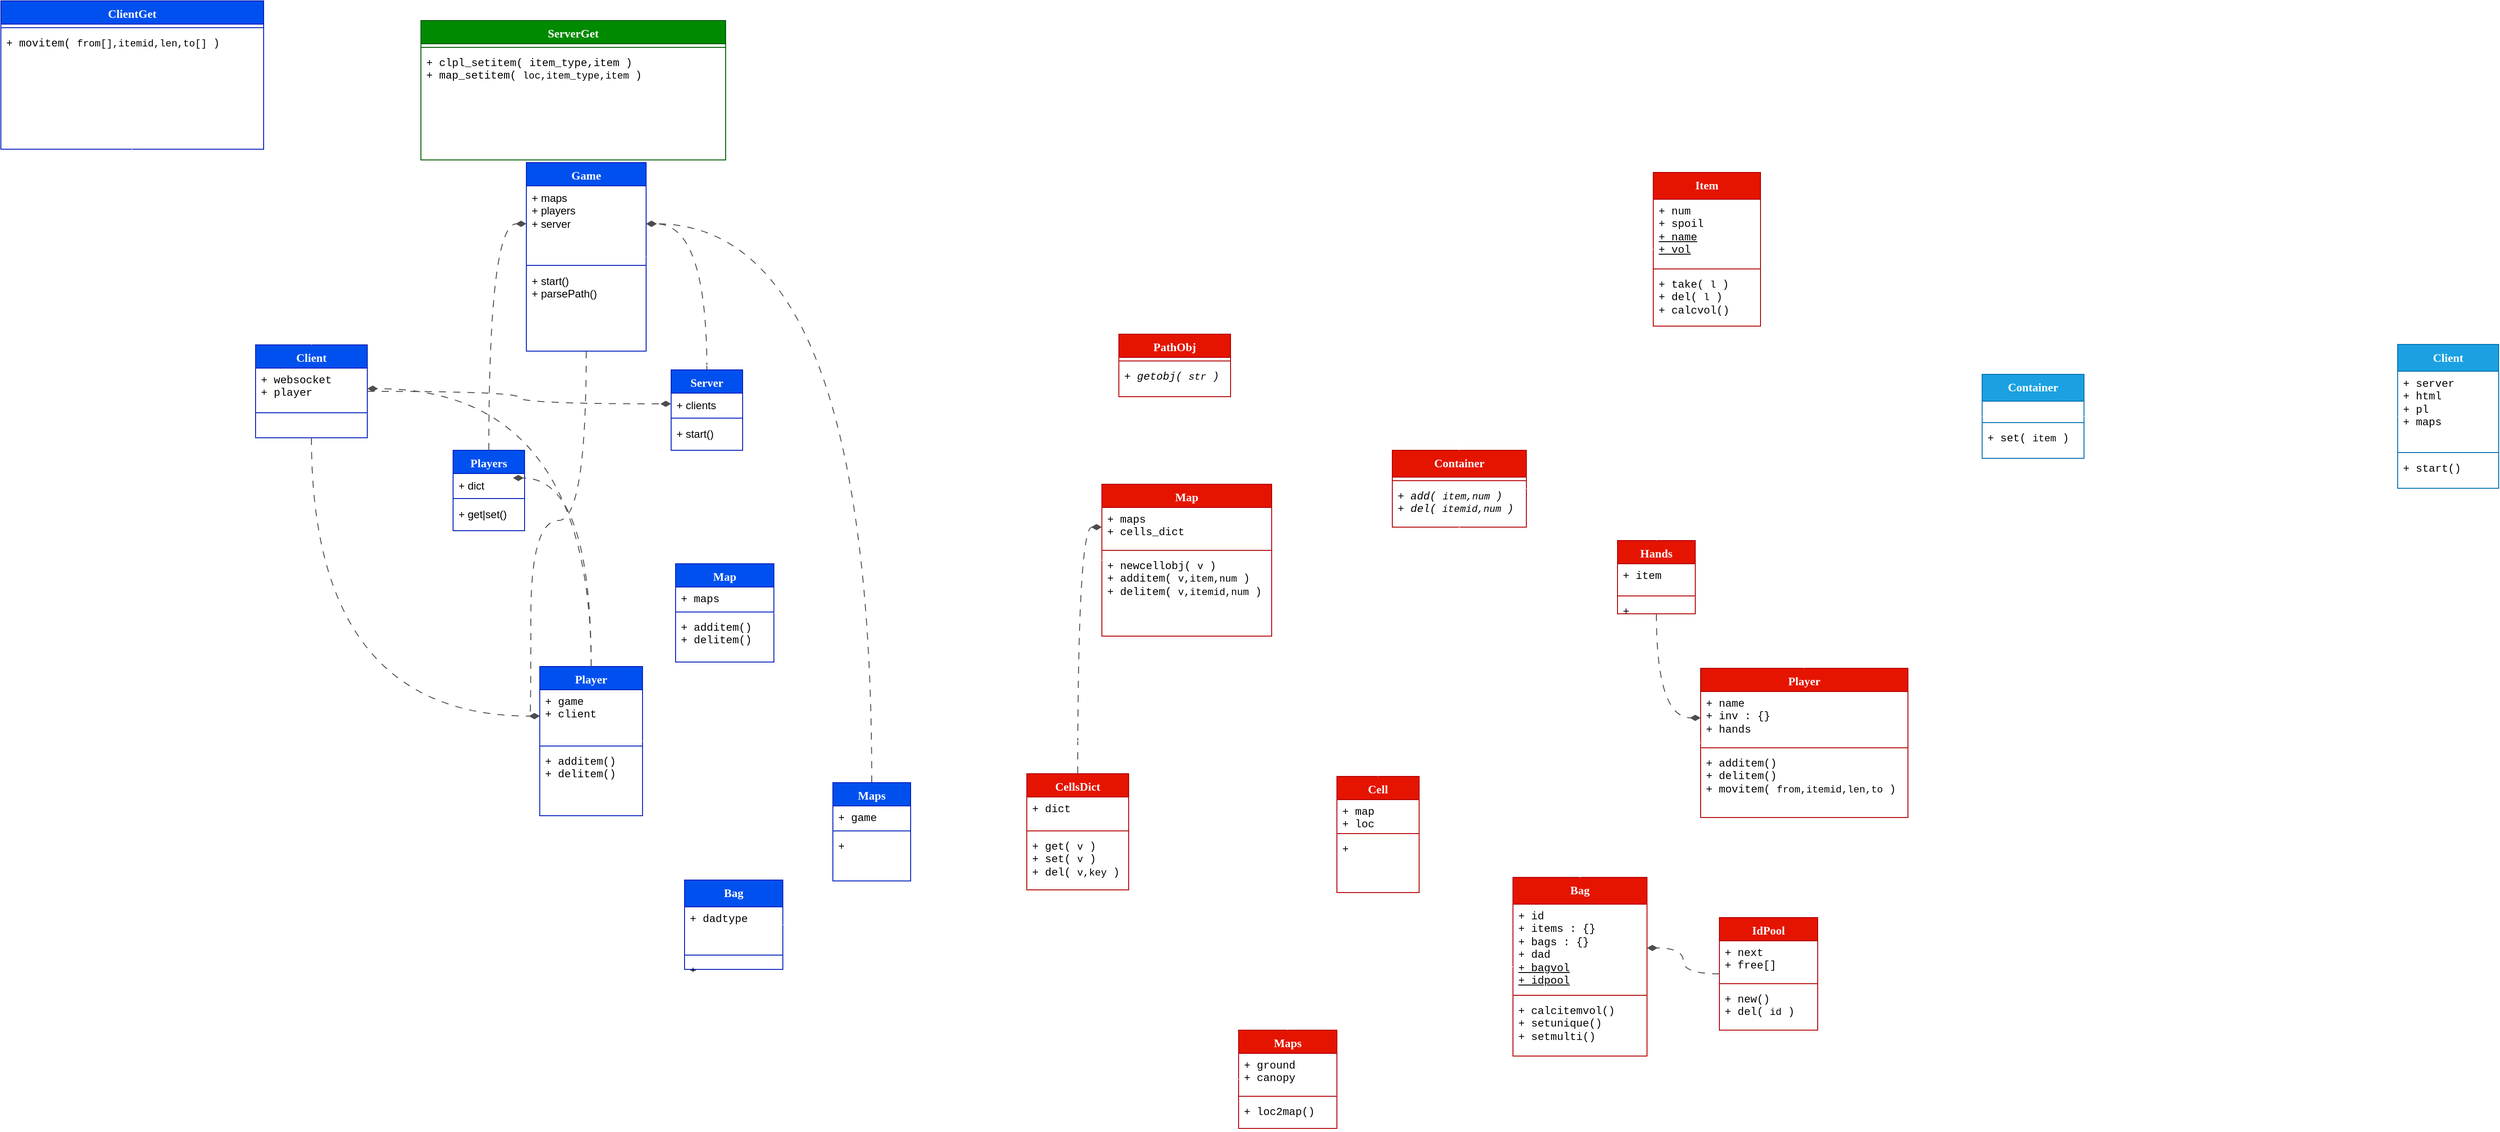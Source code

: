 <mxfile version="28.0.6">
  <diagram name="Page-1" id="JFzlPPQs8h2mTnAe326Y">
    <mxGraphModel dx="1535" dy="1241" grid="0" gridSize="10" guides="1" tooltips="1" connect="1" arrows="1" fold="1" page="0" pageScale="1" pageWidth="850" pageHeight="1100" math="0" shadow="0">
      <root>
        <mxCell id="0" />
        <mxCell id="1" parent="0" />
        <mxCell id="BJlQo-yZhnSlvFbtpAY6-1" value="Game" style="swimlane;fontStyle=1;align=center;verticalAlign=top;childLayout=stackLayout;horizontal=1;startSize=26;horizontalStack=0;resizeParent=1;resizeParentMax=0;resizeLast=0;collapsible=1;marginBottom=0;whiteSpace=wrap;html=1;fillColor=#0050ef;strokeColor=#001DBC;fontColor=#ffffff;fontFamily=Verdana;fontSize=13;" parent="1" vertex="1">
          <mxGeometry x="393" y="1" width="134" height="211" as="geometry">
            <mxRectangle x="470" y="480" width="70" height="30" as="alternateBounds" />
          </mxGeometry>
        </mxCell>
        <mxCell id="BJlQo-yZhnSlvFbtpAY6-2" value="+ maps&lt;div&gt;+ players&lt;br&gt;&lt;div&gt;+ server&lt;br&gt;&lt;div&gt;&lt;br&gt;&lt;/div&gt;&lt;/div&gt;&lt;/div&gt;" style="text;strokeColor=none;fillColor=none;align=left;verticalAlign=top;spacingLeft=4;spacingRight=4;overflow=hidden;rotatable=0;points=[[0,0.5],[1,0.5]];portConstraint=eastwest;whiteSpace=wrap;html=1;" parent="BJlQo-yZhnSlvFbtpAY6-1" vertex="1">
          <mxGeometry y="26" width="134" height="85" as="geometry" />
        </mxCell>
        <mxCell id="BJlQo-yZhnSlvFbtpAY6-3" value="" style="line;strokeWidth=1;fillColor=none;align=left;verticalAlign=middle;spacingTop=-1;spacingLeft=3;spacingRight=3;rotatable=0;labelPosition=right;points=[];portConstraint=eastwest;strokeColor=inherit;" parent="BJlQo-yZhnSlvFbtpAY6-1" vertex="1">
          <mxGeometry y="111" width="134" height="8" as="geometry" />
        </mxCell>
        <mxCell id="BJlQo-yZhnSlvFbtpAY6-4" value="+ start()&lt;div&gt;+ parsePath()&lt;/div&gt;" style="text;strokeColor=none;fillColor=none;align=left;verticalAlign=top;spacingLeft=4;spacingRight=4;overflow=hidden;rotatable=0;points=[[0,0.5],[1,0.5]];portConstraint=eastwest;whiteSpace=wrap;html=1;" parent="BJlQo-yZhnSlvFbtpAY6-1" vertex="1">
          <mxGeometry y="119" width="134" height="92" as="geometry" />
        </mxCell>
        <mxCell id="BJlQo-yZhnSlvFbtpAY6-12" value="Server" style="swimlane;fontStyle=1;align=center;verticalAlign=top;childLayout=stackLayout;horizontal=1;startSize=26;horizontalStack=0;resizeParent=1;resizeParentMax=0;resizeLast=0;collapsible=1;marginBottom=0;whiteSpace=wrap;html=1;fillColor=#0050ef;strokeColor=#001DBC;fontColor=#ffffff;fontFamily=Verdana;fontSize=13;" parent="1" vertex="1">
          <mxGeometry x="555" y="233" width="80" height="90" as="geometry">
            <mxRectangle x="470" y="480" width="70" height="30" as="alternateBounds" />
          </mxGeometry>
        </mxCell>
        <mxCell id="BJlQo-yZhnSlvFbtpAY6-13" value="+ clients" style="text;strokeColor=none;fillColor=none;align=left;verticalAlign=top;spacingLeft=4;spacingRight=4;overflow=hidden;rotatable=0;points=[[0,0.5],[1,0.5]];portConstraint=eastwest;whiteSpace=wrap;html=1;" parent="BJlQo-yZhnSlvFbtpAY6-12" vertex="1">
          <mxGeometry y="26" width="80" height="24" as="geometry" />
        </mxCell>
        <mxCell id="BJlQo-yZhnSlvFbtpAY6-14" value="" style="line;strokeWidth=1;fillColor=none;align=left;verticalAlign=middle;spacingTop=-1;spacingLeft=3;spacingRight=3;rotatable=0;labelPosition=right;points=[];portConstraint=eastwest;strokeColor=inherit;" parent="BJlQo-yZhnSlvFbtpAY6-12" vertex="1">
          <mxGeometry y="50" width="80" height="8" as="geometry" />
        </mxCell>
        <mxCell id="BJlQo-yZhnSlvFbtpAY6-15" value="+ start()" style="text;strokeColor=none;fillColor=none;align=left;verticalAlign=top;spacingLeft=4;spacingRight=4;overflow=hidden;rotatable=0;points=[[0,0.5],[1,0.5]];portConstraint=eastwest;whiteSpace=wrap;html=1;" parent="BJlQo-yZhnSlvFbtpAY6-12" vertex="1">
          <mxGeometry y="58" width="80" height="32" as="geometry" />
        </mxCell>
        <mxCell id="BJlQo-yZhnSlvFbtpAY6-17" value="Client" style="swimlane;fontStyle=1;align=center;verticalAlign=top;childLayout=stackLayout;horizontal=1;startSize=26;horizontalStack=0;resizeParent=1;resizeParentMax=0;resizeLast=0;collapsible=1;marginBottom=0;whiteSpace=wrap;html=1;fillColor=#0050ef;strokeColor=#001DBC;fontColor=#ffffff;fontFamily=Verdana;fontSize=13;" parent="1" vertex="1">
          <mxGeometry x="90" y="205" width="125" height="104" as="geometry">
            <mxRectangle x="470" y="480" width="70" height="30" as="alternateBounds" />
          </mxGeometry>
        </mxCell>
        <mxCell id="BJlQo-yZhnSlvFbtpAY6-18" value="+ websocket&lt;div&gt;+ player&lt;/div&gt;" style="text;strokeColor=none;fillColor=none;align=left;verticalAlign=top;spacingLeft=4;spacingRight=4;overflow=hidden;rotatable=0;points=[[0,0.5],[1,0.5]];portConstraint=eastwest;whiteSpace=wrap;html=1;fontFamily=Courier New;" parent="BJlQo-yZhnSlvFbtpAY6-17" vertex="1">
          <mxGeometry y="26" width="125" height="46" as="geometry" />
        </mxCell>
        <mxCell id="BJlQo-yZhnSlvFbtpAY6-19" value="" style="line;strokeWidth=1;fillColor=none;align=left;verticalAlign=middle;spacingTop=-1;spacingLeft=3;spacingRight=3;rotatable=0;labelPosition=right;points=[];portConstraint=eastwest;strokeColor=inherit;" parent="BJlQo-yZhnSlvFbtpAY6-17" vertex="1">
          <mxGeometry y="72" width="125" height="8" as="geometry" />
        </mxCell>
        <mxCell id="BJlQo-yZhnSlvFbtpAY6-20" value="&lt;br&gt;&lt;div&gt;&lt;br&gt;&lt;/div&gt;" style="text;strokeColor=none;fillColor=none;align=left;verticalAlign=top;spacingLeft=4;spacingRight=4;overflow=hidden;rotatable=0;points=[[0,0.5],[1,0.5]];portConstraint=eastwest;whiteSpace=wrap;html=1;fontFamily=Courier New;" parent="BJlQo-yZhnSlvFbtpAY6-17" vertex="1">
          <mxGeometry y="80" width="125" height="24" as="geometry" />
        </mxCell>
        <mxCell id="BJlQo-yZhnSlvFbtpAY6-22" value="" style="endArrow=diamondThin;endFill=1;endSize=9;html=1;rounded=0;flowAnimation=0;dashed=1;dashPattern=8 8;jumpStyle=none;edgeStyle=orthogonalEdgeStyle;strokeColor=#4D4D4D;curved=1;" parent="1" source="BJlQo-yZhnSlvFbtpAY6-12" target="BJlQo-yZhnSlvFbtpAY6-2" edge="1">
          <mxGeometry width="160" relative="1" as="geometry">
            <mxPoint x="440" y="520" as="sourcePoint" />
            <mxPoint x="600" y="520" as="targetPoint" />
          </mxGeometry>
        </mxCell>
        <mxCell id="BJlQo-yZhnSlvFbtpAY6-26" value="" style="endArrow=diamondThin;endFill=1;endSize=9;html=1;rounded=0;flowAnimation=0;dashed=1;dashPattern=8 8;jumpStyle=none;edgeStyle=orthogonalEdgeStyle;strokeColor=#4D4D4D;curved=1;" parent="1" source="BJlQo-yZhnSlvFbtpAY6-17" target="BJlQo-yZhnSlvFbtpAY6-13" edge="1">
          <mxGeometry width="160" relative="1" as="geometry">
            <mxPoint x="491" y="510" as="sourcePoint" />
            <mxPoint x="430" y="635" as="targetPoint" />
          </mxGeometry>
        </mxCell>
        <mxCell id="BJlQo-yZhnSlvFbtpAY6-28" value="Item" style="swimlane;fontStyle=1;align=center;verticalAlign=top;childLayout=stackLayout;horizontal=1;startSize=30;horizontalStack=0;resizeParent=1;resizeParentMax=0;resizeLast=0;collapsible=1;marginBottom=0;whiteSpace=wrap;html=1;glass=0;swimlaneFillColor=none;fillColor=#e51400;fontSize=13;fontFamily=Verdana;fontColor=#ffffff;strokeColor=#B20000;" parent="1" vertex="1">
          <mxGeometry x="1654" y="12" width="120" height="172" as="geometry">
            <mxRectangle x="1240" y="250" width="70" height="30" as="alternateBounds" />
          </mxGeometry>
        </mxCell>
        <mxCell id="BJlQo-yZhnSlvFbtpAY6-29" value="+ num&lt;div&gt;+ spoil&lt;/div&gt;&lt;div&gt;&lt;u&gt;+ name&lt;/u&gt;&lt;/div&gt;&lt;div&gt;&lt;u&gt;+ vol&lt;/u&gt;&lt;/div&gt;" style="text;strokeColor=none;fillColor=none;align=left;verticalAlign=top;spacingLeft=4;spacingRight=4;overflow=hidden;rotatable=0;points=[[0,0.5],[1,0.5]];portConstraint=eastwest;whiteSpace=wrap;html=1;fontFamily=Courier New;perimeterSpacing=0;rounded=0;" parent="BJlQo-yZhnSlvFbtpAY6-28" vertex="1">
          <mxGeometry y="30" width="120" height="74" as="geometry" />
        </mxCell>
        <mxCell id="BJlQo-yZhnSlvFbtpAY6-30" value="" style="line;strokeWidth=1;fillColor=none;align=left;verticalAlign=middle;spacingTop=-1;spacingLeft=3;spacingRight=3;rotatable=0;labelPosition=right;points=[];portConstraint=eastwest;strokeColor=inherit;" parent="BJlQo-yZhnSlvFbtpAY6-28" vertex="1">
          <mxGeometry y="104" width="120" height="8" as="geometry" />
        </mxCell>
        <mxCell id="BJlQo-yZhnSlvFbtpAY6-31" value="&lt;div&gt;+ take( &lt;font style=&quot;font-size: 11px;&quot;&gt;l&lt;/font&gt;&amp;nbsp;)&lt;span style=&quot;color: rgba(0, 0, 0, 0); font-family: monospace; font-size: 0px; text-wrap-mode: nowrap; background-color: transparent;&quot;&gt;%3CmxGraphModel%3E%3Croot%3E%3CmxCell%20id%3D%220%22%2F%3E%3CmxCell%20id%3D%221%22%20parent%3D%220%22%2F%3E%3CmxCell%20id%3D%222%22%20value%3D%22%22%20style%3D%22endArrow%3DdiamondThin%3BendFill%3D1%3BendSize%3D9%3Bhtml%3D1%3Brounded%3D0%3BflowAnimation%3D0%3Bdashed%3D1%3BdashPattern%3D8%208%3BjumpStyle%3Dnone%3BedgeStyle%3DorthogonalEdgeStyle%3BstrokeColor%3D%23A7A7A7%3Bcurved%3D1%3B%22%20edge%3D%221%22%20parent%3D%221%22%3E%3CmxGeometry%20width%3D%22160%22%20relative%3D%221%22%20as%3D%22geometry%22%3E%3CmxPoint%20x%3D%221180%22%20y%3D%22420%22%20as%3D%22sourcePoint%22%2F%3E%3CmxPoint%20x%3D%221340%22%20y%3D%22383%22%20as%3D%22targetPoint%22%2F%3E%3C%2FmxGeometry%3E%3C%2FmxCell%3E%3C%2Froot%3E%3C%2FmxGraphModel%3E&lt;/span&gt;&lt;/div&gt;&lt;div&gt;+ del(&amp;nbsp;&lt;font style=&quot;font-size: 11px;&quot;&gt;l&lt;/font&gt;&amp;nbsp;)&lt;span style=&quot;text-wrap-mode: nowrap; background-color: transparent; color: rgba(0, 0, 0, 0); font-family: monospace; font-size: 0px;&quot;&gt;%3CmxGraphModel%3E%3Croot%3E%3CmxCell%20id%3D%220%22%2F%3E%3CmxCell%20id%3D%221%22%20parent%3D%220%22%2F%3E%3CmxCell%20id%3D%222%22%20value%3D%22%22%20style%3D%22endArrow%3DdiamondThin%3BendFill%3D1%3BendSize%3D9%3Bhtml%3D1%3Brounded%3D0%3BflowAnimation%3D0%3Bdashed%3D1%3BdashPattern%3D8%208%3BjumpStyle%3Dnone%3BedgeStyle%3DorthogonalEdgeStyle%3BstrokeColor%3D%23A7A7A7%3Bcurved%3D1%3B%22%20edge%3D%221%22%20parent%3D%221%22%3E%3CmxGeometry%20width%3D%22160%22%20relative%3D%221%22%20as%3D%22geometry%22%3E%3CmxPoint%20x%3D%221180%22%20y%3D%22420%22%20as%3D%22sourcePoint%22%2F%3E%3CmxPoint%20x%3D%221340%22%20y%3D%22383%22%20as%3D%22targetPoint%22%2F%3E%3C%2FmxGeometry%3E%3C%2FmxCell%3E%3C%2Froot%3E%3C%2FmxGraphModel%3E&lt;/span&gt;&lt;span style=&quot;color: rgba(0, 0, 0, 0); font-family: monospace; font-size: 0px; text-wrap-mode: nowrap; background-color: transparent;&quot;&gt;&lt;/span&gt;&lt;/div&gt;+ calcvol()" style="text;strokeColor=none;fillColor=none;align=left;verticalAlign=top;spacingLeft=4;spacingRight=4;overflow=hidden;rotatable=0;points=[[0,0.5],[1,0.5]];portConstraint=eastwest;whiteSpace=wrap;html=1;fontFamily=Courier New;fontSize=12;" parent="BJlQo-yZhnSlvFbtpAY6-28" vertex="1">
          <mxGeometry y="112" width="120" height="60" as="geometry" />
        </mxCell>
        <mxCell id="BJlQo-yZhnSlvFbtpAY6-32" value="Bag" style="swimlane;fontStyle=1;align=center;verticalAlign=top;childLayout=stackLayout;horizontal=1;startSize=30;horizontalStack=0;resizeParent=1;resizeParentMax=0;resizeLast=0;collapsible=1;marginBottom=0;whiteSpace=wrap;html=1;glass=0;swimlaneFillColor=none;fillColor=#e51400;fontSize=13;fontFamily=Verdana;fontColor=#ffffff;strokeColor=#B20000;" parent="1" vertex="1">
          <mxGeometry x="1497" y="801" width="150" height="200" as="geometry">
            <mxRectangle x="1320" y="475" width="70" height="30" as="alternateBounds" />
          </mxGeometry>
        </mxCell>
        <mxCell id="BJlQo-yZhnSlvFbtpAY6-33" value="&lt;div&gt;+ id&lt;/div&gt;+ items : {}&lt;br&gt;&lt;span style=&quot;background-color: transparent; color: light-dark(rgb(0, 0, 0), rgb(255, 255, 255));&quot;&gt;+ bag&lt;/span&gt;&lt;span style=&quot;background-color: transparent; color: light-dark(rgb(0, 0, 0), rgb(255, 255, 255));&quot;&gt;s : {}&lt;/span&gt;&lt;div&gt;&lt;div&gt;+ dad&lt;br&gt;&lt;div&gt;&lt;u style=&quot;color: light-dark(rgb(0, 0, 0), rgb(255, 255, 255)); background-color: transparent;&quot;&gt;+ bagvol&lt;/u&gt;&lt;/div&gt;&lt;/div&gt;&lt;/div&gt;&lt;div&gt;&lt;u style=&quot;color: light-dark(rgb(0, 0, 0), rgb(255, 255, 255)); background-color: transparent;&quot;&gt;+ idpool&lt;/u&gt;&lt;u style=&quot;color: light-dark(rgb(0, 0, 0), rgb(255, 255, 255)); background-color: transparent;&quot;&gt;&lt;/u&gt;&lt;/div&gt;" style="text;strokeColor=none;fillColor=none;align=left;verticalAlign=top;spacingLeft=4;spacingRight=4;overflow=hidden;rotatable=0;points=[[0,0.5],[1,0.5]];portConstraint=eastwest;whiteSpace=wrap;html=1;fontFamily=Courier New;fontSize=12;fontColor=default;" parent="BJlQo-yZhnSlvFbtpAY6-32" vertex="1">
          <mxGeometry y="30" width="150" height="98" as="geometry" />
        </mxCell>
        <mxCell id="BJlQo-yZhnSlvFbtpAY6-34" value="" style="line;strokeWidth=1;fillColor=none;align=left;verticalAlign=middle;spacingTop=-1;spacingLeft=3;spacingRight=3;rotatable=0;labelPosition=right;points=[];portConstraint=eastwest;strokeColor=inherit;" parent="BJlQo-yZhnSlvFbtpAY6-32" vertex="1">
          <mxGeometry y="128" width="150" height="8" as="geometry" />
        </mxCell>
        <mxCell id="BJlQo-yZhnSlvFbtpAY6-35" value="&lt;div&gt;&lt;span style=&quot;background-color: transparent; color: light-dark(rgb(0, 0, 0), rgb(255, 255, 255));&quot;&gt;+ calcitemvol()&lt;/span&gt;&lt;/div&gt;&lt;div&gt;&lt;span style=&quot;background-color: transparent; color: light-dark(rgb(0, 0, 0), rgb(255, 255, 255));&quot;&gt;+ setunique()&lt;/span&gt;&lt;/div&gt;&lt;div&gt;&lt;span style=&quot;background-color: transparent; color: light-dark(rgb(0, 0, 0), rgb(255, 255, 255));&quot;&gt;+ setmulti()&lt;/span&gt;&lt;/div&gt;" style="text;strokeColor=none;fillColor=none;align=left;verticalAlign=top;spacingLeft=4;spacingRight=4;overflow=hidden;rotatable=0;points=[[0,0.5],[1,0.5]];portConstraint=eastwest;whiteSpace=wrap;html=1;fontFamily=Courier New;fontSize=12;fontColor=default;" parent="BJlQo-yZhnSlvFbtpAY6-32" vertex="1">
          <mxGeometry y="136" width="150" height="64" as="geometry" />
        </mxCell>
        <mxCell id="BJlQo-yZhnSlvFbtpAY6-36" value="" style="endArrow=blockThin;endFill=1;endSize=7;html=1;rounded=0;flowAnimation=0;jumpStyle=none;edgeStyle=orthogonalEdgeStyle;strokeColor=#FFFFFF;" parent="1" source="BJlQo-yZhnSlvFbtpAY6-28" target="BJlQo-yZhnSlvFbtpAY6-32" edge="1">
          <mxGeometry width="160" relative="1" as="geometry">
            <mxPoint x="970" y="487" as="sourcePoint" />
            <mxPoint x="750" y="400" as="targetPoint" />
          </mxGeometry>
        </mxCell>
        <mxCell id="RLroVxQe5oXdwYLRk4Si-1" value="Container" style="swimlane;fontStyle=1;align=center;verticalAlign=top;childLayout=stackLayout;horizontal=1;startSize=30;horizontalStack=0;resizeParent=1;resizeParentMax=0;resizeLast=0;collapsible=1;marginBottom=0;whiteSpace=wrap;html=1;glass=0;swimlaneFillColor=none;fillColor=#e51400;fontSize=13;fontFamily=Verdana;fontColor=#ffffff;strokeColor=#B20000;" parent="1" vertex="1">
          <mxGeometry x="1362" y="323" width="150" height="86" as="geometry">
            <mxRectangle x="1320" y="475" width="70" height="30" as="alternateBounds" />
          </mxGeometry>
        </mxCell>
        <mxCell id="RLroVxQe5oXdwYLRk4Si-3" value="" style="line;strokeWidth=1;fillColor=none;align=left;verticalAlign=middle;spacingTop=-1;spacingLeft=3;spacingRight=3;rotatable=0;labelPosition=right;points=[];portConstraint=eastwest;strokeColor=inherit;" parent="RLroVxQe5oXdwYLRk4Si-1" vertex="1">
          <mxGeometry y="30" width="150" height="8" as="geometry" />
        </mxCell>
        <mxCell id="RLroVxQe5oXdwYLRk4Si-4" value="&lt;div&gt;&lt;i style=&quot;background-color: transparent; color: light-dark(rgb(0, 0, 0), rgb(255, 255, 255));&quot;&gt;+ add(&amp;nbsp;&lt;font style=&quot;font-size: 11px;&quot;&gt;item,num&amp;nbsp;&lt;/font&gt;)&lt;/i&gt;&lt;/div&gt;&lt;div&gt;&lt;div&gt;&lt;i&gt;+ del(&lt;font style=&quot;font-size: 11px;&quot;&gt;&amp;nbsp;itemid,num&amp;nbsp;&lt;/font&gt;)&lt;/i&gt;&lt;/div&gt;&lt;/div&gt;" style="text;strokeColor=none;fillColor=none;align=left;verticalAlign=top;spacingLeft=4;spacingRight=4;overflow=hidden;rotatable=0;points=[[0,0.5],[1,0.5]];portConstraint=eastwest;whiteSpace=wrap;html=1;fontFamily=Courier New;fontSize=12;fontColor=default;" parent="RLroVxQe5oXdwYLRk4Si-1" vertex="1">
          <mxGeometry y="38" width="150" height="48" as="geometry" />
        </mxCell>
        <mxCell id="RLroVxQe5oXdwYLRk4Si-6" value="" style="endArrow=blockThin;endFill=1;endSize=7;html=1;rounded=0;flowAnimation=0;jumpStyle=none;edgeStyle=orthogonalEdgeStyle;strokeColor=#FFFFFF;" parent="1" source="RLroVxQe5oXdwYLRk4Si-1" target="BJlQo-yZhnSlvFbtpAY6-32" edge="1">
          <mxGeometry width="160" relative="1" as="geometry">
            <mxPoint x="1580" y="280" as="sourcePoint" />
            <mxPoint x="1050" y="280" as="targetPoint" />
          </mxGeometry>
        </mxCell>
        <mxCell id="RLroVxQe5oXdwYLRk4Si-11" value="" style="endArrow=diamondThin;endFill=1;endSize=9;html=1;rounded=0;flowAnimation=0;dashed=1;dashPattern=8 8;jumpStyle=none;edgeStyle=orthogonalEdgeStyle;strokeColor=#4D4D4D;curved=1;" parent="1" source="H8-83-NS61ash9aOrWfs-14" target="BJlQo-yZhnSlvFbtpAY6-2" edge="1">
          <mxGeometry width="160" relative="1" as="geometry">
            <mxPoint x="480" y="475" as="sourcePoint" />
            <mxPoint x="565" y="350" as="targetPoint" />
          </mxGeometry>
        </mxCell>
        <mxCell id="RLroVxQe5oXdwYLRk4Si-12" value="&lt;font style=&quot;font-size: 13px;&quot; face=&quot;Verdana&quot;&gt;Maps&lt;/font&gt;" style="swimlane;fontStyle=1;align=center;verticalAlign=top;childLayout=stackLayout;horizontal=1;startSize=26;horizontalStack=0;resizeParent=1;resizeParentMax=0;resizeLast=0;collapsible=1;marginBottom=0;whiteSpace=wrap;html=1;fillColor=#e51400;fontColor=#ffffff;strokeColor=#B20000;" parent="1" vertex="1">
          <mxGeometry x="1190" y="972" width="110" height="110" as="geometry">
            <mxRectangle x="470" y="480" width="70" height="30" as="alternateBounds" />
          </mxGeometry>
        </mxCell>
        <mxCell id="RLroVxQe5oXdwYLRk4Si-13" value="&lt;div&gt;&lt;div&gt;+ ground&lt;/div&gt;&lt;/div&gt;&lt;div&gt;+ canopy&lt;/div&gt;" style="text;strokeColor=none;fillColor=none;align=left;verticalAlign=top;spacingLeft=4;spacingRight=4;overflow=hidden;rotatable=0;points=[[0,0.5],[1,0.5]];portConstraint=eastwest;whiteSpace=wrap;html=1;fontFamily=Courier New;" parent="RLroVxQe5oXdwYLRk4Si-12" vertex="1">
          <mxGeometry y="26" width="110" height="44" as="geometry" />
        </mxCell>
        <mxCell id="RLroVxQe5oXdwYLRk4Si-14" value="" style="line;strokeWidth=1;fillColor=none;align=left;verticalAlign=middle;spacingTop=-1;spacingLeft=3;spacingRight=3;rotatable=0;labelPosition=right;points=[];portConstraint=eastwest;strokeColor=inherit;" parent="RLroVxQe5oXdwYLRk4Si-12" vertex="1">
          <mxGeometry y="70" width="110" height="8" as="geometry" />
        </mxCell>
        <mxCell id="RLroVxQe5oXdwYLRk4Si-15" value="+ loc2map()" style="text;strokeColor=none;fillColor=none;align=left;verticalAlign=top;spacingLeft=4;spacingRight=4;overflow=hidden;rotatable=0;points=[[0,0.5],[1,0.5]];portConstraint=eastwest;whiteSpace=wrap;html=1;fontFamily=Courier New;" parent="RLroVxQe5oXdwYLRk4Si-12" vertex="1">
          <mxGeometry y="78" width="110" height="32" as="geometry" />
        </mxCell>
        <mxCell id="RLroVxQe5oXdwYLRk4Si-16" value="" style="endArrow=blockThin;endFill=1;endSize=7;html=1;rounded=0;flowAnimation=0;jumpStyle=none;edgeStyle=orthogonalEdgeStyle;strokeColor=#FFFFFF;" parent="1" source="RLroVxQe5oXdwYLRk4Si-12" target="H8-83-NS61ash9aOrWfs-14" edge="1">
          <mxGeometry width="160" relative="1" as="geometry">
            <mxPoint x="940" y="45" as="sourcePoint" />
            <mxPoint x="410" y="40" as="targetPoint" />
          </mxGeometry>
        </mxCell>
        <mxCell id="RLroVxQe5oXdwYLRk4Si-17" value="Map" style="swimlane;fontStyle=1;align=center;verticalAlign=top;childLayout=stackLayout;horizontal=1;startSize=26;horizontalStack=0;resizeParent=1;resizeParentMax=0;resizeLast=0;collapsible=1;marginBottom=0;whiteSpace=wrap;html=1;fontFamily=Verdana;fontSize=13;fillColor=#e51400;strokeColor=#B20000;fontColor=#ffffff;" parent="1" vertex="1">
          <mxGeometry x="1037" y="361" width="190" height="170" as="geometry">
            <mxRectangle x="470" y="480" width="70" height="30" as="alternateBounds" />
          </mxGeometry>
        </mxCell>
        <mxCell id="RLroVxQe5oXdwYLRk4Si-18" value="&lt;div&gt;&lt;div&gt;+ maps&lt;/div&gt;&lt;div&gt;+ cells_dict&lt;/div&gt;&lt;/div&gt;" style="text;strokeColor=none;fillColor=none;align=left;verticalAlign=top;spacingLeft=4;spacingRight=4;overflow=hidden;rotatable=0;points=[[0,0.5],[1,0.5]];portConstraint=eastwest;whiteSpace=wrap;html=1;fontFamily=Courier New;" parent="RLroVxQe5oXdwYLRk4Si-17" vertex="1">
          <mxGeometry y="26" width="190" height="44" as="geometry" />
        </mxCell>
        <mxCell id="RLroVxQe5oXdwYLRk4Si-19" value="" style="line;strokeWidth=1;fillColor=none;align=left;verticalAlign=middle;spacingTop=-1;spacingLeft=3;spacingRight=3;rotatable=0;labelPosition=right;points=[];portConstraint=eastwest;strokeColor=inherit;" parent="RLroVxQe5oXdwYLRk4Si-17" vertex="1">
          <mxGeometry y="70" width="190" height="8" as="geometry" />
        </mxCell>
        <mxCell id="RLroVxQe5oXdwYLRk4Si-20" value="+ newcellobj( &lt;font style=&quot;font-size: 11px;&quot;&gt;v&lt;/font&gt; )&lt;div&gt;+ additem( &lt;font style=&quot;font-size: 11px;&quot;&gt;v,item,num&lt;/font&gt; )&lt;/div&gt;&lt;div&gt;+ del&lt;span style=&quot;background-color: transparent; color: light-dark(rgb(0, 0, 0), rgb(255, 255, 255));&quot;&gt;item(&amp;nbsp;&lt;/span&gt;&lt;font style=&quot;background-color: transparent; color: light-dark(rgb(0, 0, 0), rgb(255, 255, 255)); font-size: 11px;&quot;&gt;v,itemid,num&lt;/font&gt;&lt;span style=&quot;background-color: transparent; color: light-dark(rgb(0, 0, 0), rgb(255, 255, 255));&quot;&gt;&amp;nbsp;&lt;/span&gt;&lt;span style=&quot;background-color: transparent; color: light-dark(rgb(0, 0, 0), rgb(255, 255, 255));&quot;&gt;)&lt;/span&gt;&lt;/div&gt;&lt;div&gt;&lt;br&gt;&lt;/div&gt;" style="text;strokeColor=none;fillColor=none;align=left;verticalAlign=top;spacingLeft=4;spacingRight=4;overflow=hidden;rotatable=0;points=[[0,0.5],[1,0.5]];portConstraint=eastwest;whiteSpace=wrap;html=1;fontFamily=Courier New;" parent="RLroVxQe5oXdwYLRk4Si-17" vertex="1">
          <mxGeometry y="78" width="190" height="92" as="geometry" />
        </mxCell>
        <mxCell id="RLroVxQe5oXdwYLRk4Si-22" value="Map" style="swimlane;fontStyle=1;align=center;verticalAlign=top;childLayout=stackLayout;horizontal=1;startSize=26;horizontalStack=0;resizeParent=1;resizeParentMax=0;resizeLast=0;collapsible=1;marginBottom=0;whiteSpace=wrap;html=1;fontFamily=Verdana;fontSize=13;fillColor=#0050ef;strokeColor=#001DBC;fontColor=#ffffff;" parent="1" vertex="1">
          <mxGeometry x="560" y="450" width="110" height="110" as="geometry">
            <mxRectangle x="470" y="480" width="70" height="30" as="alternateBounds" />
          </mxGeometry>
        </mxCell>
        <mxCell id="RLroVxQe5oXdwYLRk4Si-23" value="&lt;div&gt;&lt;div&gt;+ maps&amp;nbsp;&lt;/div&gt;&lt;/div&gt;" style="text;strokeColor=none;fillColor=none;align=left;verticalAlign=top;spacingLeft=4;spacingRight=4;overflow=hidden;rotatable=0;points=[[0,0.5],[1,0.5]];portConstraint=eastwest;whiteSpace=wrap;html=1;fontFamily=Courier New;" parent="RLroVxQe5oXdwYLRk4Si-22" vertex="1">
          <mxGeometry y="26" width="110" height="24" as="geometry" />
        </mxCell>
        <mxCell id="RLroVxQe5oXdwYLRk4Si-24" value="" style="line;strokeWidth=1;fillColor=none;align=left;verticalAlign=middle;spacingTop=-1;spacingLeft=3;spacingRight=3;rotatable=0;labelPosition=right;points=[];portConstraint=eastwest;strokeColor=inherit;" parent="RLroVxQe5oXdwYLRk4Si-22" vertex="1">
          <mxGeometry y="50" width="110" height="8" as="geometry" />
        </mxCell>
        <mxCell id="RLroVxQe5oXdwYLRk4Si-25" value="&lt;div&gt;+ additem()&lt;/div&gt;&lt;div&gt;+ del&lt;span style=&quot;background-color: transparent; color: light-dark(rgb(0, 0, 0), rgb(255, 255, 255));&quot;&gt;item(&lt;/span&gt;&lt;span style=&quot;background-color: transparent; color: light-dark(rgb(0, 0, 0), rgb(255, 255, 255));&quot;&gt;)&lt;/span&gt;&lt;/div&gt;&lt;div&gt;&lt;br&gt;&lt;/div&gt;" style="text;strokeColor=none;fillColor=none;align=left;verticalAlign=top;spacingLeft=4;spacingRight=4;overflow=hidden;rotatable=0;points=[[0,0.5],[1,0.5]];portConstraint=eastwest;whiteSpace=wrap;html=1;fontFamily=Courier New;" parent="RLroVxQe5oXdwYLRk4Si-22" vertex="1">
          <mxGeometry y="58" width="110" height="52" as="geometry" />
        </mxCell>
        <mxCell id="RLroVxQe5oXdwYLRk4Si-26" value="" style="endArrow=blockThin;endFill=1;endSize=7;html=1;rounded=0;flowAnimation=0;jumpStyle=none;edgeStyle=orthogonalEdgeStyle;strokeColor=#FFFFFF;" parent="1" source="RLroVxQe5oXdwYLRk4Si-17" target="RLroVxQe5oXdwYLRk4Si-22" edge="1">
          <mxGeometry width="160" relative="1" as="geometry">
            <mxPoint x="1250" y="450" as="sourcePoint" />
            <mxPoint x="1050" y="450" as="targetPoint" />
          </mxGeometry>
        </mxCell>
        <mxCell id="RLroVxQe5oXdwYLRk4Si-29" value="Bag" style="swimlane;fontStyle=1;align=center;verticalAlign=top;childLayout=stackLayout;horizontal=1;startSize=30;horizontalStack=0;resizeParent=1;resizeParentMax=0;resizeLast=0;collapsible=1;marginBottom=0;whiteSpace=wrap;html=1;glass=0;swimlaneFillColor=none;fillColor=#0050ef;fontSize=13;fontFamily=Verdana;strokeColor=#001DBC;fontColor=#ffffff;" parent="1" vertex="1">
          <mxGeometry x="570" y="804" width="110" height="100" as="geometry">
            <mxRectangle x="1320" y="475" width="70" height="30" as="alternateBounds" />
          </mxGeometry>
        </mxCell>
        <mxCell id="RLroVxQe5oXdwYLRk4Si-30" value="&lt;div&gt;+ dadtype&lt;/div&gt;" style="text;strokeColor=none;fillColor=none;align=left;verticalAlign=top;spacingLeft=4;spacingRight=4;overflow=hidden;rotatable=0;points=[[0,0.5],[1,0.5]];portConstraint=eastwest;whiteSpace=wrap;html=1;fontFamily=Courier New;fontSize=12;fontColor=default;" parent="RLroVxQe5oXdwYLRk4Si-29" vertex="1">
          <mxGeometry y="30" width="110" height="50" as="geometry" />
        </mxCell>
        <mxCell id="RLroVxQe5oXdwYLRk4Si-31" value="" style="line;strokeWidth=1;fillColor=none;align=left;verticalAlign=middle;spacingTop=-1;spacingLeft=3;spacingRight=3;rotatable=0;labelPosition=right;points=[];portConstraint=eastwest;strokeColor=inherit;" parent="RLroVxQe5oXdwYLRk4Si-29" vertex="1">
          <mxGeometry y="80" width="110" height="8" as="geometry" />
        </mxCell>
        <mxCell id="RLroVxQe5oXdwYLRk4Si-32" value="&lt;div&gt;&lt;span style=&quot;background-color: transparent; color: light-dark(rgb(0, 0, 0), rgb(255, 255, 255));&quot;&gt;+&amp;nbsp;&lt;/span&gt;&lt;/div&gt;" style="text;strokeColor=none;fillColor=none;align=left;verticalAlign=top;spacingLeft=4;spacingRight=4;overflow=hidden;rotatable=0;points=[[0,0.5],[1,0.5]];portConstraint=eastwest;whiteSpace=wrap;html=1;fontFamily=Courier New;fontSize=12;fontColor=default;" parent="RLroVxQe5oXdwYLRk4Si-29" vertex="1">
          <mxGeometry y="88" width="110" height="12" as="geometry" />
        </mxCell>
        <mxCell id="RLroVxQe5oXdwYLRk4Si-33" value="" style="endArrow=blockThin;endFill=1;endSize=7;html=1;rounded=0;flowAnimation=0;jumpStyle=none;edgeStyle=orthogonalEdgeStyle;strokeColor=#FFFFFF;" parent="1" source="BJlQo-yZhnSlvFbtpAY6-32" target="RLroVxQe5oXdwYLRk4Si-29" edge="1">
          <mxGeometry width="160" relative="1" as="geometry">
            <mxPoint x="1420" y="340" as="sourcePoint" />
            <mxPoint x="1595" y="595" as="targetPoint" />
          </mxGeometry>
        </mxCell>
        <mxCell id="RLroVxQe5oXdwYLRk4Si-40" value="CellsDict" style="swimlane;fontStyle=1;align=center;verticalAlign=top;childLayout=stackLayout;horizontal=1;startSize=26;horizontalStack=0;resizeParent=1;resizeParentMax=0;resizeLast=0;collapsible=1;marginBottom=0;whiteSpace=wrap;html=1;fontFamily=Verdana;fontSize=13;fillColor=#e51400;strokeColor=#B20000;fontColor=#ffffff;" parent="1" vertex="1">
          <mxGeometry x="953" y="685" width="114" height="130" as="geometry">
            <mxRectangle x="470" y="480" width="70" height="30" as="alternateBounds" />
          </mxGeometry>
        </mxCell>
        <mxCell id="RLroVxQe5oXdwYLRk4Si-41" value="&lt;div&gt;&lt;div&gt;+ dict&lt;/div&gt;&lt;/div&gt;" style="text;strokeColor=none;fillColor=none;align=left;verticalAlign=top;spacingLeft=4;spacingRight=4;overflow=hidden;rotatable=0;points=[[0,0.5],[1,0.5]];portConstraint=eastwest;whiteSpace=wrap;html=1;fontFamily=Courier New;" parent="RLroVxQe5oXdwYLRk4Si-40" vertex="1">
          <mxGeometry y="26" width="114" height="34" as="geometry" />
        </mxCell>
        <mxCell id="RLroVxQe5oXdwYLRk4Si-42" value="" style="line;strokeWidth=1;fillColor=none;align=left;verticalAlign=middle;spacingTop=-1;spacingLeft=3;spacingRight=3;rotatable=0;labelPosition=right;points=[];portConstraint=eastwest;strokeColor=inherit;" parent="RLroVxQe5oXdwYLRk4Si-40" vertex="1">
          <mxGeometry y="60" width="114" height="8" as="geometry" />
        </mxCell>
        <mxCell id="RLroVxQe5oXdwYLRk4Si-43" value="+ get( &lt;font style=&quot;font-size: 11px;&quot;&gt;v&lt;/font&gt; )&lt;div&gt;+ set( &lt;font style=&quot;font-size: 11px;&quot;&gt;v&lt;/font&gt;&amp;nbsp;)&lt;/div&gt;&lt;div&gt;+ del&lt;span style=&quot;background-color: transparent; color: light-dark(rgb(0, 0, 0), rgb(255, 255, 255));&quot;&gt;(&amp;nbsp;&lt;/span&gt;&lt;font style=&quot;background-color: transparent; color: light-dark(rgb(0, 0, 0), rgb(255, 255, 255)); font-size: 11px;&quot;&gt;v,key&lt;/font&gt;&lt;span style=&quot;background-color: transparent; color: light-dark(rgb(0, 0, 0), rgb(255, 255, 255));&quot;&gt;&amp;nbsp;&lt;/span&gt;&lt;span style=&quot;background-color: transparent; color: light-dark(rgb(0, 0, 0), rgb(255, 255, 255));&quot;&gt;)&lt;/span&gt;&lt;/div&gt;&lt;div&gt;&lt;br&gt;&lt;/div&gt;" style="text;strokeColor=none;fillColor=none;align=left;verticalAlign=top;spacingLeft=4;spacingRight=4;overflow=hidden;rotatable=0;points=[[0,0.5],[1,0.5]];portConstraint=eastwest;whiteSpace=wrap;html=1;fontFamily=Courier New;" parent="RLroVxQe5oXdwYLRk4Si-40" vertex="1">
          <mxGeometry y="68" width="114" height="62" as="geometry" />
        </mxCell>
        <mxCell id="RLroVxQe5oXdwYLRk4Si-44" value="" style="endArrow=diamondThin;endFill=1;endSize=9;html=1;rounded=0;flowAnimation=0;dashed=1;dashPattern=8 8;jumpStyle=none;edgeStyle=orthogonalEdgeStyle;strokeColor=#4D4D4D;curved=1;" parent="1" source="RLroVxQe5oXdwYLRk4Si-40" target="RLroVxQe5oXdwYLRk4Si-18" edge="1">
          <mxGeometry width="160" relative="1" as="geometry">
            <mxPoint x="1200" y="427" as="sourcePoint" />
            <mxPoint x="1360" y="390" as="targetPoint" />
          </mxGeometry>
        </mxCell>
        <mxCell id="RLroVxQe5oXdwYLRk4Si-45" value="IdPool" style="swimlane;fontStyle=1;align=center;verticalAlign=top;childLayout=stackLayout;horizontal=1;startSize=26;horizontalStack=0;resizeParent=1;resizeParentMax=0;resizeLast=0;collapsible=1;marginBottom=0;whiteSpace=wrap;html=1;fontFamily=Verdana;fontSize=13;fillColor=#e51400;fontColor=#ffffff;strokeColor=#B20000;" parent="1" vertex="1">
          <mxGeometry x="1728" y="846" width="110" height="126" as="geometry">
            <mxRectangle x="470" y="480" width="70" height="30" as="alternateBounds" />
          </mxGeometry>
        </mxCell>
        <mxCell id="RLroVxQe5oXdwYLRk4Si-46" value="&lt;div&gt;&lt;div&gt;+ next&lt;/div&gt;&lt;/div&gt;&lt;div&gt;+ free[]&lt;/div&gt;" style="text;strokeColor=none;fillColor=none;align=left;verticalAlign=top;spacingLeft=4;spacingRight=4;overflow=hidden;rotatable=0;points=[[0,0.5],[1,0.5]];portConstraint=eastwest;whiteSpace=wrap;html=1;fontFamily=Courier New;" parent="RLroVxQe5oXdwYLRk4Si-45" vertex="1">
          <mxGeometry y="26" width="110" height="44" as="geometry" />
        </mxCell>
        <mxCell id="RLroVxQe5oXdwYLRk4Si-47" value="" style="line;strokeWidth=1;fillColor=none;align=left;verticalAlign=middle;spacingTop=-1;spacingLeft=3;spacingRight=3;rotatable=0;labelPosition=right;points=[];portConstraint=eastwest;strokeColor=inherit;" parent="RLroVxQe5oXdwYLRk4Si-45" vertex="1">
          <mxGeometry y="70" width="110" height="8" as="geometry" />
        </mxCell>
        <mxCell id="RLroVxQe5oXdwYLRk4Si-48" value="&lt;div&gt;+ new()&lt;/div&gt;&lt;div&gt;+ del( &lt;font style=&quot;font-size: 11px;&quot;&gt;id&lt;/font&gt; )&lt;/div&gt;" style="text;strokeColor=none;fillColor=none;align=left;verticalAlign=top;spacingLeft=4;spacingRight=4;overflow=hidden;rotatable=0;points=[[0,0.5],[1,0.5]];portConstraint=eastwest;whiteSpace=wrap;html=1;fontFamily=Courier New;" parent="RLroVxQe5oXdwYLRk4Si-45" vertex="1">
          <mxGeometry y="78" width="110" height="48" as="geometry" />
        </mxCell>
        <mxCell id="RLroVxQe5oXdwYLRk4Si-49" value="" style="endArrow=diamondThin;endFill=1;endSize=9;html=1;rounded=0;flowAnimation=0;dashed=1;dashPattern=8 8;jumpStyle=none;edgeStyle=orthogonalEdgeStyle;strokeColor=#4D4D4D;curved=1;" parent="1" source="RLroVxQe5oXdwYLRk4Si-45" target="BJlQo-yZhnSlvFbtpAY6-33" edge="1">
          <mxGeometry width="160" relative="1" as="geometry">
            <mxPoint x="1294" y="479" as="sourcePoint" />
            <mxPoint x="1454" y="442" as="targetPoint" />
          </mxGeometry>
        </mxCell>
        <mxCell id="_3leYTcYhz0m4c5vRGdX-1" value="Player" style="swimlane;fontStyle=1;align=center;verticalAlign=top;childLayout=stackLayout;horizontal=1;startSize=26;horizontalStack=0;resizeParent=1;resizeParentMax=0;resizeLast=0;collapsible=1;marginBottom=0;whiteSpace=wrap;html=1;fontFamily=Verdana;fontSize=13;fillColor=#e51400;strokeColor=#B20000;fontColor=#ffffff;" parent="1" vertex="1">
          <mxGeometry x="1707" y="567" width="232" height="167" as="geometry">
            <mxRectangle x="470" y="480" width="70" height="30" as="alternateBounds" />
          </mxGeometry>
        </mxCell>
        <mxCell id="_3leYTcYhz0m4c5vRGdX-2" value="&lt;div&gt;&lt;div&gt;+ name&lt;br&gt;&lt;/div&gt;&lt;/div&gt;&lt;div&gt;+ inv : {}&lt;/div&gt;&lt;div&gt;+ hands&lt;/div&gt;" style="text;strokeColor=none;fillColor=none;align=left;verticalAlign=top;spacingLeft=4;spacingRight=4;overflow=hidden;rotatable=0;points=[[0,0.5],[1,0.5]];portConstraint=eastwest;whiteSpace=wrap;html=1;fontFamily=Courier New;" parent="_3leYTcYhz0m4c5vRGdX-1" vertex="1">
          <mxGeometry y="26" width="232" height="59" as="geometry" />
        </mxCell>
        <mxCell id="_3leYTcYhz0m4c5vRGdX-3" value="" style="line;strokeWidth=1;fillColor=none;align=left;verticalAlign=middle;spacingTop=-1;spacingLeft=3;spacingRight=3;rotatable=0;labelPosition=right;points=[];portConstraint=eastwest;strokeColor=inherit;" parent="_3leYTcYhz0m4c5vRGdX-1" vertex="1">
          <mxGeometry y="85" width="232" height="8" as="geometry" />
        </mxCell>
        <mxCell id="_3leYTcYhz0m4c5vRGdX-4" value="&lt;div&gt;&lt;span style=&quot;background-color: transparent; color: light-dark(rgb(0, 0, 0), rgb(255, 255, 255));&quot;&gt;+ additem()&lt;/span&gt;&lt;/div&gt;&lt;div&gt;+ delitem()&lt;/div&gt;&lt;div&gt;+ movitem( &lt;font style=&quot;font-size: 11px;&quot;&gt;from,itemid,len,to&lt;/font&gt; )&lt;/div&gt;" style="text;strokeColor=none;fillColor=none;align=left;verticalAlign=top;spacingLeft=4;spacingRight=4;overflow=hidden;rotatable=0;points=[[0,0.5],[1,0.5]];portConstraint=eastwest;whiteSpace=wrap;html=1;fontFamily=Courier New;" parent="_3leYTcYhz0m4c5vRGdX-1" vertex="1">
          <mxGeometry y="93" width="232" height="74" as="geometry" />
        </mxCell>
        <mxCell id="_3leYTcYhz0m4c5vRGdX-5" value="" style="endArrow=blockThin;endFill=1;endSize=7;html=1;rounded=0;flowAnimation=0;jumpStyle=none;edgeStyle=orthogonalEdgeStyle;strokeColor=#FFFFFF;" parent="1" source="RLroVxQe5oXdwYLRk4Si-1" target="_3leYTcYhz0m4c5vRGdX-1" edge="1">
          <mxGeometry width="160" relative="1" as="geometry">
            <mxPoint x="1316" y="321" as="sourcePoint" />
            <mxPoint x="1356" y="421" as="targetPoint" />
          </mxGeometry>
        </mxCell>
        <mxCell id="_3leYTcYhz0m4c5vRGdX-6" value="Player" style="swimlane;fontStyle=1;align=center;verticalAlign=top;childLayout=stackLayout;horizontal=1;startSize=26;horizontalStack=0;resizeParent=1;resizeParentMax=0;resizeLast=0;collapsible=1;marginBottom=0;whiteSpace=wrap;html=1;fontFamily=Verdana;fontSize=13;fillColor=#0050ef;strokeColor=#001DBC;fontColor=#ffffff;" parent="1" vertex="1">
          <mxGeometry x="408" y="565" width="115" height="167" as="geometry">
            <mxRectangle x="470" y="480" width="70" height="30" as="alternateBounds" />
          </mxGeometry>
        </mxCell>
        <mxCell id="_3leYTcYhz0m4c5vRGdX-7" value="&lt;div&gt;&lt;div&gt;+ game&lt;/div&gt;&lt;div&gt;+ client&lt;br&gt;&lt;/div&gt;&lt;/div&gt;" style="text;strokeColor=none;fillColor=none;align=left;verticalAlign=top;spacingLeft=4;spacingRight=4;overflow=hidden;rotatable=0;points=[[0,0.5],[1,0.5]];portConstraint=eastwest;whiteSpace=wrap;html=1;fontFamily=Courier New;" parent="_3leYTcYhz0m4c5vRGdX-6" vertex="1">
          <mxGeometry y="26" width="115" height="59" as="geometry" />
        </mxCell>
        <mxCell id="_3leYTcYhz0m4c5vRGdX-8" value="" style="line;strokeWidth=1;fillColor=none;align=left;verticalAlign=middle;spacingTop=-1;spacingLeft=3;spacingRight=3;rotatable=0;labelPosition=right;points=[];portConstraint=eastwest;strokeColor=inherit;" parent="_3leYTcYhz0m4c5vRGdX-6" vertex="1">
          <mxGeometry y="85" width="115" height="8" as="geometry" />
        </mxCell>
        <mxCell id="_3leYTcYhz0m4c5vRGdX-9" value="&lt;div&gt;+ additem()&lt;/div&gt;&lt;div&gt;+ delitem()&lt;/div&gt;" style="text;strokeColor=none;fillColor=none;align=left;verticalAlign=top;spacingLeft=4;spacingRight=4;overflow=hidden;rotatable=0;points=[[0,0.5],[1,0.5]];portConstraint=eastwest;whiteSpace=wrap;html=1;fontFamily=Courier New;" parent="_3leYTcYhz0m4c5vRGdX-6" vertex="1">
          <mxGeometry y="93" width="115" height="74" as="geometry" />
        </mxCell>
        <mxCell id="_3leYTcYhz0m4c5vRGdX-10" value="" style="endArrow=diamondThin;endFill=1;endSize=9;html=1;rounded=0;flowAnimation=0;dashed=1;dashPattern=8 8;jumpStyle=none;edgeStyle=orthogonalEdgeStyle;strokeColor=#4D4D4D;curved=1;" parent="1" source="BJlQo-yZhnSlvFbtpAY6-17" target="_3leYTcYhz0m4c5vRGdX-7" edge="1">
          <mxGeometry width="160" relative="1" as="geometry">
            <mxPoint x="468" y="358" as="sourcePoint" />
            <mxPoint x="643" y="318" as="targetPoint" />
          </mxGeometry>
        </mxCell>
        <mxCell id="_3leYTcYhz0m4c5vRGdX-11" value="" style="endArrow=diamondThin;endFill=1;endSize=9;html=1;rounded=0;flowAnimation=0;dashed=1;dashPattern=8 8;jumpStyle=none;edgeStyle=orthogonalEdgeStyle;strokeColor=#4D4D4D;curved=1;" parent="1" source="_3leYTcYhz0m4c5vRGdX-6" target="BJlQo-yZhnSlvFbtpAY6-18" edge="1">
          <mxGeometry width="160" relative="1" as="geometry">
            <mxPoint x="340" y="560" as="sourcePoint" />
            <mxPoint x="578" y="816" as="targetPoint" />
          </mxGeometry>
        </mxCell>
        <mxCell id="_3leYTcYhz0m4c5vRGdX-12" value="" style="endArrow=blockThin;endFill=1;endSize=7;html=1;rounded=0;flowAnimation=0;jumpStyle=none;edgeStyle=orthogonalEdgeStyle;strokeColor=#FFFFFF;" parent="1" source="_3leYTcYhz0m4c5vRGdX-1" target="_3leYTcYhz0m4c5vRGdX-6" edge="1">
          <mxGeometry width="160" relative="1" as="geometry">
            <mxPoint x="1434" y="520" as="sourcePoint" />
            <mxPoint x="1019" y="520" as="targetPoint" />
          </mxGeometry>
        </mxCell>
        <mxCell id="_3leYTcYhz0m4c5vRGdX-13" value="" style="endArrow=diamondThin;endFill=1;endSize=9;html=1;rounded=0;flowAnimation=0;dashed=1;dashPattern=8 8;jumpStyle=none;edgeStyle=orthogonalEdgeStyle;strokeColor=#4D4D4D;curved=1;" parent="1" source="BJlQo-yZhnSlvFbtpAY6-1" target="_3leYTcYhz0m4c5vRGdX-7" edge="1">
          <mxGeometry width="160" relative="1" as="geometry">
            <mxPoint x="707" y="297" as="sourcePoint" />
            <mxPoint x="892" y="297" as="targetPoint" />
          </mxGeometry>
        </mxCell>
        <mxCell id="_3leYTcYhz0m4c5vRGdX-15" value="ClientGet" style="swimlane;fontStyle=1;align=center;verticalAlign=top;childLayout=stackLayout;horizontal=1;startSize=26;horizontalStack=0;resizeParent=1;resizeParentMax=0;resizeLast=0;collapsible=1;marginBottom=0;whiteSpace=wrap;html=1;fillColor=#0050ef;strokeColor=#001DBC;fontColor=#ffffff;fontFamily=Verdana;fontSize=13;" parent="1" vertex="1">
          <mxGeometry x="-195" y="-180" width="294" height="166" as="geometry">
            <mxRectangle x="470" y="480" width="70" height="30" as="alternateBounds" />
          </mxGeometry>
        </mxCell>
        <mxCell id="_3leYTcYhz0m4c5vRGdX-17" value="" style="line;strokeWidth=1;fillColor=none;align=left;verticalAlign=middle;spacingTop=-1;spacingLeft=3;spacingRight=3;rotatable=0;labelPosition=right;points=[];portConstraint=eastwest;strokeColor=inherit;" parent="_3leYTcYhz0m4c5vRGdX-15" vertex="1">
          <mxGeometry y="26" width="294" height="8" as="geometry" />
        </mxCell>
        <mxCell id="_3leYTcYhz0m4c5vRGdX-18" value="+ movitem( &lt;font style=&quot;font-size: 11px;&quot;&gt;from[],itemid,len,to[]&lt;/font&gt;&amp;nbsp;)" style="text;strokeColor=none;fillColor=none;align=left;verticalAlign=top;spacingLeft=4;spacingRight=4;overflow=hidden;rotatable=0;points=[[0,0.5],[1,0.5]];portConstraint=eastwest;whiteSpace=wrap;html=1;fontFamily=Courier New;" parent="_3leYTcYhz0m4c5vRGdX-15" vertex="1">
          <mxGeometry y="34" width="294" height="132" as="geometry" />
        </mxCell>
        <mxCell id="_3leYTcYhz0m4c5vRGdX-19" value="ServerGet" style="swimlane;fontStyle=1;align=center;verticalAlign=top;childLayout=stackLayout;horizontal=1;startSize=26;horizontalStack=0;resizeParent=1;resizeParentMax=0;resizeLast=0;collapsible=1;marginBottom=0;whiteSpace=wrap;html=1;fillColor=#008a00;strokeColor=#005700;fontColor=#ffffff;fontFamily=Verdana;fontSize=13;" parent="1" vertex="1">
          <mxGeometry x="275" y="-158" width="341" height="156" as="geometry">
            <mxRectangle x="470" y="480" width="70" height="30" as="alternateBounds" />
          </mxGeometry>
        </mxCell>
        <mxCell id="_3leYTcYhz0m4c5vRGdX-20" value="" style="line;strokeWidth=1;fillColor=none;align=left;verticalAlign=middle;spacingTop=-1;spacingLeft=3;spacingRight=3;rotatable=0;labelPosition=right;points=[];portConstraint=eastwest;strokeColor=inherit;" parent="_3leYTcYhz0m4c5vRGdX-19" vertex="1">
          <mxGeometry y="26" width="341" height="8" as="geometry" />
        </mxCell>
        <mxCell id="_3leYTcYhz0m4c5vRGdX-21" value="+ clpl_setitem( item_type,item )&lt;div&gt;+ map_setitem( &lt;font style=&quot;font-size: 11px;&quot;&gt;loc,item_type,item&lt;/font&gt; )&lt;/div&gt;" style="text;strokeColor=none;fillColor=none;align=left;verticalAlign=top;spacingLeft=4;spacingRight=4;overflow=hidden;rotatable=0;points=[[0,0.5],[1,0.5]];portConstraint=eastwest;whiteSpace=wrap;html=1;fontFamily=Courier New;" parent="_3leYTcYhz0m4c5vRGdX-19" vertex="1">
          <mxGeometry y="34" width="341" height="122" as="geometry" />
        </mxCell>
        <mxCell id="_3leYTcYhz0m4c5vRGdX-22" value="" style="endArrow=blockThin;endFill=1;endSize=7;html=1;rounded=0;flowAnimation=0;jumpStyle=none;edgeStyle=orthogonalEdgeStyle;strokeColor=#FFFFFF;" parent="1" source="_3leYTcYhz0m4c5vRGdX-15" target="BJlQo-yZhnSlvFbtpAY6-17" edge="1">
          <mxGeometry width="160" relative="1" as="geometry">
            <mxPoint x="510" y="131" as="sourcePoint" />
            <mxPoint x="267" y="99" as="targetPoint" />
          </mxGeometry>
        </mxCell>
        <mxCell id="_3leYTcYhz0m4c5vRGdX-24" value="Container" style="swimlane;fontStyle=1;align=center;verticalAlign=top;childLayout=stackLayout;horizontal=1;startSize=30;horizontalStack=0;resizeParent=1;resizeParentMax=0;resizeLast=0;collapsible=1;marginBottom=0;whiteSpace=wrap;html=1;glass=0;swimlaneFillColor=none;fillColor=#1ba1e2;fontSize=13;fontFamily=Verdana;fontColor=#ffffff;strokeColor=#006EAF;" parent="1" vertex="1">
          <mxGeometry x="2022" y="238" width="114" height="94" as="geometry">
            <mxRectangle x="1240" y="250" width="70" height="30" as="alternateBounds" />
          </mxGeometry>
        </mxCell>
        <mxCell id="_3leYTcYhz0m4c5vRGdX-25" value="&lt;br&gt;&lt;div&gt;&lt;br&gt;&lt;/div&gt;" style="text;strokeColor=none;fillColor=none;align=left;verticalAlign=top;spacingLeft=4;spacingRight=4;overflow=hidden;rotatable=0;points=[[0,0.5],[1,0.5]];portConstraint=eastwest;whiteSpace=wrap;html=1;fontFamily=Courier New;perimeterSpacing=0;rounded=0;" parent="_3leYTcYhz0m4c5vRGdX-24" vertex="1">
          <mxGeometry y="30" width="114" height="20" as="geometry" />
        </mxCell>
        <mxCell id="_3leYTcYhz0m4c5vRGdX-26" value="" style="line;strokeWidth=1;fillColor=none;align=left;verticalAlign=middle;spacingTop=-1;spacingLeft=3;spacingRight=3;rotatable=0;labelPosition=right;points=[];portConstraint=eastwest;strokeColor=inherit;" parent="_3leYTcYhz0m4c5vRGdX-24" vertex="1">
          <mxGeometry y="50" width="114" height="8" as="geometry" />
        </mxCell>
        <mxCell id="_3leYTcYhz0m4c5vRGdX-27" value="&lt;div&gt;+ set( &lt;font style=&quot;font-size: 11px;&quot;&gt;item&lt;/font&gt; )&lt;/div&gt;" style="text;strokeColor=none;fillColor=none;align=left;verticalAlign=top;spacingLeft=4;spacingRight=4;overflow=hidden;rotatable=0;points=[[0,0.5],[1,0.5]];portConstraint=eastwest;whiteSpace=wrap;html=1;fontFamily=Courier New;fontSize=12;" parent="_3leYTcYhz0m4c5vRGdX-24" vertex="1">
          <mxGeometry y="58" width="114" height="36" as="geometry" />
        </mxCell>
        <mxCell id="_3leYTcYhz0m4c5vRGdX-28" value="" style="endArrow=blockThin;endFill=1;endSize=7;html=1;rounded=0;flowAnimation=0;jumpStyle=none;edgeStyle=orthogonalEdgeStyle;strokeColor=#FFFFFF;" parent="1" source="RLroVxQe5oXdwYLRk4Si-1" target="_3leYTcYhz0m4c5vRGdX-24" edge="1">
          <mxGeometry width="160" relative="1" as="geometry">
            <mxPoint x="1306" y="228" as="sourcePoint" />
            <mxPoint x="1057" y="226" as="targetPoint" />
          </mxGeometry>
        </mxCell>
        <mxCell id="_3leYTcYhz0m4c5vRGdX-29" value="Client" style="swimlane;fontStyle=1;align=center;verticalAlign=top;childLayout=stackLayout;horizontal=1;startSize=30;horizontalStack=0;resizeParent=1;resizeParentMax=0;resizeLast=0;collapsible=1;marginBottom=0;whiteSpace=wrap;html=1;glass=0;swimlaneFillColor=none;fillColor=#1ba1e2;fontSize=13;fontFamily=Verdana;fontColor=#ffffff;strokeColor=#006EAF;" parent="1" vertex="1">
          <mxGeometry x="2487" y="204.5" width="113" height="161" as="geometry">
            <mxRectangle x="1240" y="250" width="70" height="30" as="alternateBounds" />
          </mxGeometry>
        </mxCell>
        <mxCell id="_3leYTcYhz0m4c5vRGdX-30" value="&lt;div&gt;+ server&lt;/div&gt;&lt;div&gt;+ html&lt;/div&gt;&lt;div&gt;+ pl&lt;/div&gt;&lt;div&gt;+ maps&lt;/div&gt;" style="text;strokeColor=none;fillColor=none;align=left;verticalAlign=top;spacingLeft=4;spacingRight=4;overflow=hidden;rotatable=0;points=[[0,0.5],[1,0.5]];portConstraint=eastwest;whiteSpace=wrap;html=1;fontFamily=Courier New;perimeterSpacing=0;rounded=0;" parent="_3leYTcYhz0m4c5vRGdX-29" vertex="1">
          <mxGeometry y="30" width="113" height="87" as="geometry" />
        </mxCell>
        <mxCell id="_3leYTcYhz0m4c5vRGdX-31" value="" style="line;strokeWidth=1;fillColor=none;align=left;verticalAlign=middle;spacingTop=-1;spacingLeft=3;spacingRight=3;rotatable=0;labelPosition=right;points=[];portConstraint=eastwest;strokeColor=inherit;" parent="_3leYTcYhz0m4c5vRGdX-29" vertex="1">
          <mxGeometry y="117" width="113" height="8" as="geometry" />
        </mxCell>
        <mxCell id="_3leYTcYhz0m4c5vRGdX-32" value="&lt;div&gt;+ start()&lt;/div&gt;" style="text;strokeColor=none;fillColor=none;align=left;verticalAlign=top;spacingLeft=4;spacingRight=4;overflow=hidden;rotatable=0;points=[[0,0.5],[1,0.5]];portConstraint=eastwest;whiteSpace=wrap;html=1;fontFamily=Courier New;fontSize=12;" parent="_3leYTcYhz0m4c5vRGdX-29" vertex="1">
          <mxGeometry y="125" width="113" height="36" as="geometry" />
        </mxCell>
        <mxCell id="_3leYTcYhz0m4c5vRGdX-33" value="" style="endArrow=blockThin;endFill=1;endSize=7;html=1;rounded=0;flowAnimation=0;jumpStyle=none;edgeStyle=orthogonalEdgeStyle;strokeColor=#FFFFFF;" parent="1" source="_3leYTcYhz0m4c5vRGdX-24" target="_3leYTcYhz0m4c5vRGdX-29" edge="1">
          <mxGeometry width="160" relative="1" as="geometry">
            <mxPoint x="2364" y="467" as="sourcePoint" />
            <mxPoint x="2504" y="555" as="targetPoint" />
          </mxGeometry>
        </mxCell>
        <mxCell id="H8-83-NS61ash9aOrWfs-5" value="" style="endArrow=blockThin;endFill=1;endSize=7;html=1;rounded=0;flowAnimation=0;jumpStyle=none;edgeStyle=orthogonalEdgeStyle;strokeColor=#FFFFFF;" edge="1" parent="1" source="H8-83-NS61ash9aOrWfs-1" target="BJlQo-yZhnSlvFbtpAY6-1">
          <mxGeometry width="160" relative="1" as="geometry">
            <mxPoint x="1285" y="288" as="sourcePoint" />
            <mxPoint x="1090" y="337" as="targetPoint" />
          </mxGeometry>
        </mxCell>
        <mxCell id="H8-83-NS61ash9aOrWfs-6" value="Players" style="swimlane;fontStyle=1;align=center;verticalAlign=top;childLayout=stackLayout;horizontal=1;startSize=26;horizontalStack=0;resizeParent=1;resizeParentMax=0;resizeLast=0;collapsible=1;marginBottom=0;whiteSpace=wrap;html=1;fillColor=#0050ef;strokeColor=#001DBC;fontColor=#ffffff;fontFamily=Verdana;fontSize=13;" vertex="1" parent="1">
          <mxGeometry x="311" y="323" width="80" height="90" as="geometry">
            <mxRectangle x="470" y="480" width="70" height="30" as="alternateBounds" />
          </mxGeometry>
        </mxCell>
        <mxCell id="H8-83-NS61ash9aOrWfs-7" value="+ dict" style="text;strokeColor=none;fillColor=none;align=left;verticalAlign=top;spacingLeft=4;spacingRight=4;overflow=hidden;rotatable=0;points=[[0,0.5],[1,0.5]];portConstraint=eastwest;whiteSpace=wrap;html=1;" vertex="1" parent="H8-83-NS61ash9aOrWfs-6">
          <mxGeometry y="26" width="80" height="24" as="geometry" />
        </mxCell>
        <mxCell id="H8-83-NS61ash9aOrWfs-8" value="" style="line;strokeWidth=1;fillColor=none;align=left;verticalAlign=middle;spacingTop=-1;spacingLeft=3;spacingRight=3;rotatable=0;labelPosition=right;points=[];portConstraint=eastwest;strokeColor=inherit;" vertex="1" parent="H8-83-NS61ash9aOrWfs-6">
          <mxGeometry y="50" width="80" height="8" as="geometry" />
        </mxCell>
        <mxCell id="H8-83-NS61ash9aOrWfs-9" value="+ get|set()" style="text;strokeColor=none;fillColor=none;align=left;verticalAlign=top;spacingLeft=4;spacingRight=4;overflow=hidden;rotatable=0;points=[[0,0.5],[1,0.5]];portConstraint=eastwest;whiteSpace=wrap;html=1;" vertex="1" parent="H8-83-NS61ash9aOrWfs-6">
          <mxGeometry y="58" width="80" height="32" as="geometry" />
        </mxCell>
        <mxCell id="H8-83-NS61ash9aOrWfs-10" value="" style="endArrow=blockThin;endFill=1;endSize=7;html=1;rounded=0;flowAnimation=0;jumpStyle=none;edgeStyle=orthogonalEdgeStyle;strokeColor=#FFFFFF;" edge="1" parent="1" source="H8-83-NS61ash9aOrWfs-1" target="H8-83-NS61ash9aOrWfs-6">
          <mxGeometry width="160" relative="1" as="geometry">
            <mxPoint x="1207" y="101" as="sourcePoint" />
            <mxPoint x="934" y="214" as="targetPoint" />
          </mxGeometry>
        </mxCell>
        <mxCell id="H8-83-NS61ash9aOrWfs-11" value="" style="endArrow=diamondThin;endFill=1;endSize=9;html=1;rounded=0;flowAnimation=0;dashed=1;dashPattern=8 8;jumpStyle=none;edgeStyle=orthogonalEdgeStyle;strokeColor=#4D4D4D;curved=1;" edge="1" parent="1" source="H8-83-NS61ash9aOrWfs-6" target="BJlQo-yZhnSlvFbtpAY6-2">
          <mxGeometry width="160" relative="1" as="geometry">
            <mxPoint x="567" y="381" as="sourcePoint" />
            <mxPoint x="768" y="280" as="targetPoint" />
          </mxGeometry>
        </mxCell>
        <mxCell id="H8-83-NS61ash9aOrWfs-12" value="" style="endArrow=diamondThin;endFill=1;endSize=9;html=1;rounded=0;flowAnimation=0;dashed=1;dashPattern=8 8;jumpStyle=none;edgeStyle=orthogonalEdgeStyle;strokeColor=#4D4D4D;curved=1;entryX=0.838;entryY=0.208;entryDx=0;entryDy=0;entryPerimeter=0;" edge="1" parent="1" source="_3leYTcYhz0m4c5vRGdX-6" target="H8-83-NS61ash9aOrWfs-7">
          <mxGeometry width="160" relative="1" as="geometry">
            <mxPoint x="725" y="759" as="sourcePoint" />
            <mxPoint x="474" y="448" as="targetPoint" />
          </mxGeometry>
        </mxCell>
        <mxCell id="H8-83-NS61ash9aOrWfs-14" value="Maps" style="swimlane;fontStyle=1;align=center;verticalAlign=top;childLayout=stackLayout;horizontal=1;startSize=26;horizontalStack=0;resizeParent=1;resizeParentMax=0;resizeLast=0;collapsible=1;marginBottom=0;whiteSpace=wrap;html=1;fontFamily=Verdana;fontSize=13;fillColor=#0050ef;strokeColor=#001DBC;fontColor=#ffffff;" vertex="1" parent="1">
          <mxGeometry x="736" y="695" width="87" height="110" as="geometry">
            <mxRectangle x="470" y="480" width="70" height="30" as="alternateBounds" />
          </mxGeometry>
        </mxCell>
        <mxCell id="H8-83-NS61ash9aOrWfs-15" value="&lt;div&gt;&lt;div&gt;+ game&amp;nbsp;&lt;/div&gt;&lt;/div&gt;" style="text;strokeColor=none;fillColor=none;align=left;verticalAlign=top;spacingLeft=4;spacingRight=4;overflow=hidden;rotatable=0;points=[[0,0.5],[1,0.5]];portConstraint=eastwest;whiteSpace=wrap;html=1;fontFamily=Courier New;" vertex="1" parent="H8-83-NS61ash9aOrWfs-14">
          <mxGeometry y="26" width="87" height="24" as="geometry" />
        </mxCell>
        <mxCell id="H8-83-NS61ash9aOrWfs-16" value="" style="line;strokeWidth=1;fillColor=none;align=left;verticalAlign=middle;spacingTop=-1;spacingLeft=3;spacingRight=3;rotatable=0;labelPosition=right;points=[];portConstraint=eastwest;strokeColor=inherit;" vertex="1" parent="H8-83-NS61ash9aOrWfs-14">
          <mxGeometry y="50" width="87" height="8" as="geometry" />
        </mxCell>
        <mxCell id="H8-83-NS61ash9aOrWfs-17" value="&lt;div&gt;+&amp;nbsp;&lt;/div&gt;&lt;div&gt;&lt;br&gt;&lt;/div&gt;" style="text;strokeColor=none;fillColor=none;align=left;verticalAlign=top;spacingLeft=4;spacingRight=4;overflow=hidden;rotatable=0;points=[[0,0.5],[1,0.5]];portConstraint=eastwest;whiteSpace=wrap;html=1;fontFamily=Courier New;" vertex="1" parent="H8-83-NS61ash9aOrWfs-14">
          <mxGeometry y="58" width="87" height="52" as="geometry" />
        </mxCell>
        <mxCell id="H8-83-NS61ash9aOrWfs-19" value="" style="endArrow=blockThin;endFill=1;endSize=7;html=1;rounded=0;flowAnimation=0;jumpStyle=none;edgeStyle=orthogonalEdgeStyle;strokeColor=#FFFFFF;" edge="1" parent="1" source="H8-83-NS61ash9aOrWfs-1" target="RLroVxQe5oXdwYLRk4Si-12">
          <mxGeometry width="160" relative="1" as="geometry">
            <mxPoint x="1350" y="353" as="sourcePoint" />
            <mxPoint x="1176" y="675" as="targetPoint" />
          </mxGeometry>
        </mxCell>
        <mxCell id="H8-83-NS61ash9aOrWfs-20" value="Cell" style="swimlane;fontStyle=1;align=center;verticalAlign=top;childLayout=stackLayout;horizontal=1;startSize=26;horizontalStack=0;resizeParent=1;resizeParentMax=0;resizeLast=0;collapsible=1;marginBottom=0;whiteSpace=wrap;html=1;fontFamily=Verdana;fontSize=13;fillColor=#e51400;strokeColor=#B20000;fontColor=#ffffff;" vertex="1" parent="1">
          <mxGeometry x="1300" y="688" width="92" height="130" as="geometry">
            <mxRectangle x="470" y="480" width="70" height="30" as="alternateBounds" />
          </mxGeometry>
        </mxCell>
        <mxCell id="H8-83-NS61ash9aOrWfs-21" value="&lt;div&gt;&lt;div&gt;+ map&lt;/div&gt;&lt;/div&gt;&lt;div&gt;+ loc&lt;/div&gt;" style="text;strokeColor=none;fillColor=none;align=left;verticalAlign=top;spacingLeft=4;spacingRight=4;overflow=hidden;rotatable=0;points=[[0,0.5],[1,0.5]];portConstraint=eastwest;whiteSpace=wrap;html=1;fontFamily=Courier New;" vertex="1" parent="H8-83-NS61ash9aOrWfs-20">
          <mxGeometry y="26" width="92" height="34" as="geometry" />
        </mxCell>
        <mxCell id="H8-83-NS61ash9aOrWfs-22" value="" style="line;strokeWidth=1;fillColor=none;align=left;verticalAlign=middle;spacingTop=-1;spacingLeft=3;spacingRight=3;rotatable=0;labelPosition=right;points=[];portConstraint=eastwest;strokeColor=inherit;" vertex="1" parent="H8-83-NS61ash9aOrWfs-20">
          <mxGeometry y="60" width="92" height="8" as="geometry" />
        </mxCell>
        <mxCell id="H8-83-NS61ash9aOrWfs-23" value="+&amp;nbsp;" style="text;strokeColor=none;fillColor=none;align=left;verticalAlign=top;spacingLeft=4;spacingRight=4;overflow=hidden;rotatable=0;points=[[0,0.5],[1,0.5]];portConstraint=eastwest;whiteSpace=wrap;html=1;fontFamily=Courier New;" vertex="1" parent="H8-83-NS61ash9aOrWfs-20">
          <mxGeometry y="68" width="92" height="62" as="geometry" />
        </mxCell>
        <mxCell id="H8-83-NS61ash9aOrWfs-24" value="" style="endArrow=blockThin;endFill=1;endSize=7;html=1;rounded=0;flowAnimation=0;jumpStyle=none;edgeStyle=orthogonalEdgeStyle;strokeColor=#FFFFFF;" edge="1" parent="1" source="H8-83-NS61ash9aOrWfs-1" target="RLroVxQe5oXdwYLRk4Si-1">
          <mxGeometry width="160" relative="1" as="geometry">
            <mxPoint x="1413" y="595" as="sourcePoint" />
            <mxPoint x="1283" y="489" as="targetPoint" />
          </mxGeometry>
        </mxCell>
        <mxCell id="H8-83-NS61ash9aOrWfs-25" value="" style="endArrow=blockThin;endFill=1;endSize=7;html=1;rounded=0;flowAnimation=0;jumpStyle=none;edgeStyle=orthogonalEdgeStyle;strokeColor=#FFFFFF;" edge="1" parent="1" source="RLroVxQe5oXdwYLRk4Si-1" target="H8-83-NS61ash9aOrWfs-20">
          <mxGeometry width="160" relative="1" as="geometry">
            <mxPoint x="1560" y="623" as="sourcePoint" />
            <mxPoint x="1460" y="712" as="targetPoint" />
          </mxGeometry>
        </mxCell>
        <mxCell id="H8-83-NS61ash9aOrWfs-1" value="PathObj" style="swimlane;fontStyle=1;align=center;verticalAlign=top;childLayout=stackLayout;horizontal=1;startSize=26;horizontalStack=0;resizeParent=1;resizeParentMax=0;resizeLast=0;collapsible=1;marginBottom=0;whiteSpace=wrap;html=1;fontFamily=Verdana;fontSize=13;fillColor=#e51400;strokeColor=#B20000;fontColor=#ffffff;" vertex="1" parent="1">
          <mxGeometry x="1056" y="193" width="125" height="70" as="geometry">
            <mxRectangle x="470" y="480" width="70" height="30" as="alternateBounds" />
          </mxGeometry>
        </mxCell>
        <mxCell id="H8-83-NS61ash9aOrWfs-3" value="" style="line;strokeWidth=1;fillColor=none;align=left;verticalAlign=middle;spacingTop=-1;spacingLeft=3;spacingRight=3;rotatable=0;labelPosition=right;points=[];portConstraint=eastwest;strokeColor=inherit;" vertex="1" parent="H8-83-NS61ash9aOrWfs-1">
          <mxGeometry y="26" width="125" height="8" as="geometry" />
        </mxCell>
        <mxCell id="H8-83-NS61ash9aOrWfs-4" value="&lt;i&gt;+ getobj( &lt;font style=&quot;font-size: 11px;&quot;&gt;str&lt;/font&gt; )&lt;/i&gt;" style="text;strokeColor=none;fillColor=none;align=left;verticalAlign=top;spacingLeft=4;spacingRight=4;overflow=hidden;rotatable=0;points=[[0,0.5],[1,0.5]];portConstraint=eastwest;whiteSpace=wrap;html=1;fontFamily=Courier New;" vertex="1" parent="H8-83-NS61ash9aOrWfs-1">
          <mxGeometry y="34" width="125" height="36" as="geometry" />
        </mxCell>
        <mxCell id="H8-83-NS61ash9aOrWfs-28" value="Hands" style="swimlane;fontStyle=1;align=center;verticalAlign=top;childLayout=stackLayout;horizontal=1;startSize=26;horizontalStack=0;resizeParent=1;resizeParentMax=0;resizeLast=0;collapsible=1;marginBottom=0;whiteSpace=wrap;html=1;fontFamily=Verdana;fontSize=13;fillColor=#e51400;fontColor=#ffffff;strokeColor=#B20000;" vertex="1" parent="1">
          <mxGeometry x="1614" y="424" width="87" height="82" as="geometry">
            <mxRectangle x="470" y="480" width="70" height="30" as="alternateBounds" />
          </mxGeometry>
        </mxCell>
        <mxCell id="H8-83-NS61ash9aOrWfs-29" value="&lt;div&gt;&lt;div&gt;+ item&lt;/div&gt;&lt;/div&gt;" style="text;strokeColor=none;fillColor=none;align=left;verticalAlign=top;spacingLeft=4;spacingRight=4;overflow=hidden;rotatable=0;points=[[0,0.5],[1,0.5]];portConstraint=eastwest;whiteSpace=wrap;html=1;fontFamily=Courier New;" vertex="1" parent="H8-83-NS61ash9aOrWfs-28">
          <mxGeometry y="26" width="87" height="32" as="geometry" />
        </mxCell>
        <mxCell id="H8-83-NS61ash9aOrWfs-30" value="" style="line;strokeWidth=1;fillColor=none;align=left;verticalAlign=middle;spacingTop=-1;spacingLeft=3;spacingRight=3;rotatable=0;labelPosition=right;points=[];portConstraint=eastwest;strokeColor=inherit;" vertex="1" parent="H8-83-NS61ash9aOrWfs-28">
          <mxGeometry y="58" width="87" height="8" as="geometry" />
        </mxCell>
        <mxCell id="H8-83-NS61ash9aOrWfs-31" value="&lt;div&gt;+&amp;nbsp;&lt;/div&gt;" style="text;strokeColor=none;fillColor=none;align=left;verticalAlign=top;spacingLeft=4;spacingRight=4;overflow=hidden;rotatable=0;points=[[0,0.5],[1,0.5]];portConstraint=eastwest;whiteSpace=wrap;html=1;fontFamily=Courier New;" vertex="1" parent="H8-83-NS61ash9aOrWfs-28">
          <mxGeometry y="66" width="87" height="16" as="geometry" />
        </mxCell>
        <mxCell id="H8-83-NS61ash9aOrWfs-32" value="" style="endArrow=blockThin;endFill=1;endSize=7;html=1;rounded=0;flowAnimation=0;jumpStyle=none;edgeStyle=orthogonalEdgeStyle;strokeColor=#FFFFFF;" edge="1" parent="1" source="RLroVxQe5oXdwYLRk4Si-1" target="H8-83-NS61ash9aOrWfs-28">
          <mxGeometry width="160" relative="1" as="geometry">
            <mxPoint x="1673" y="362" as="sourcePoint" />
            <mxPoint x="2092" y="640" as="targetPoint" />
          </mxGeometry>
        </mxCell>
        <mxCell id="H8-83-NS61ash9aOrWfs-33" value="" style="endArrow=diamondThin;endFill=1;endSize=9;html=1;rounded=0;flowAnimation=0;dashed=1;dashPattern=8 8;jumpStyle=none;edgeStyle=orthogonalEdgeStyle;strokeColor=#4D4D4D;curved=1;" edge="1" parent="1" source="H8-83-NS61ash9aOrWfs-28" target="_3leYTcYhz0m4c5vRGdX-2">
          <mxGeometry width="160" relative="1" as="geometry">
            <mxPoint x="1767" y="921" as="sourcePoint" />
            <mxPoint x="1686" y="892" as="targetPoint" />
          </mxGeometry>
        </mxCell>
      </root>
    </mxGraphModel>
  </diagram>
</mxfile>
